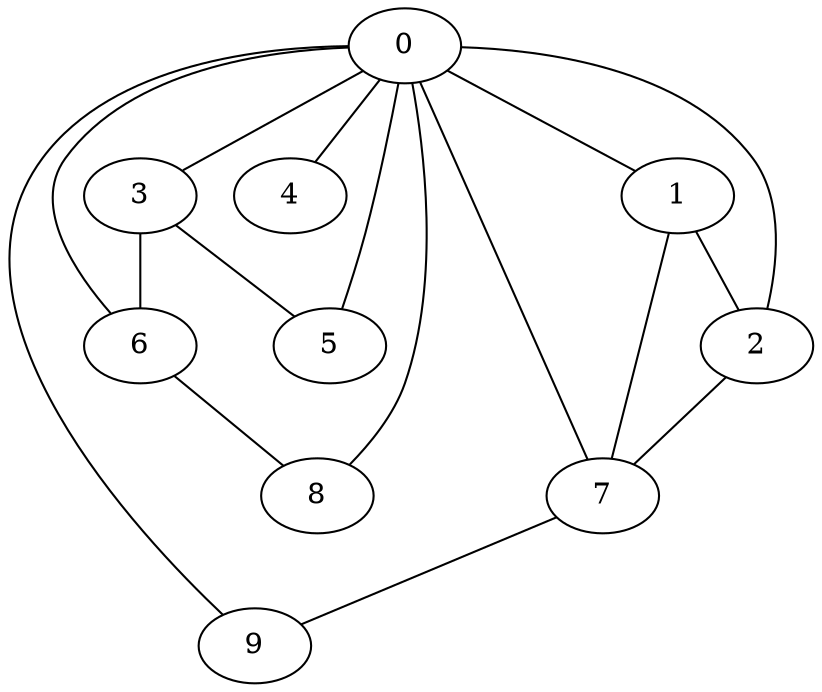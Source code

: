 
graph graphname {
    0 -- 1
0 -- 2
0 -- 3
0 -- 4
0 -- 5
0 -- 6
0 -- 7
0 -- 8
0 -- 9
1 -- 2
1 -- 7
2 -- 7
3 -- 6
3 -- 5
6 -- 8
7 -- 9

}

